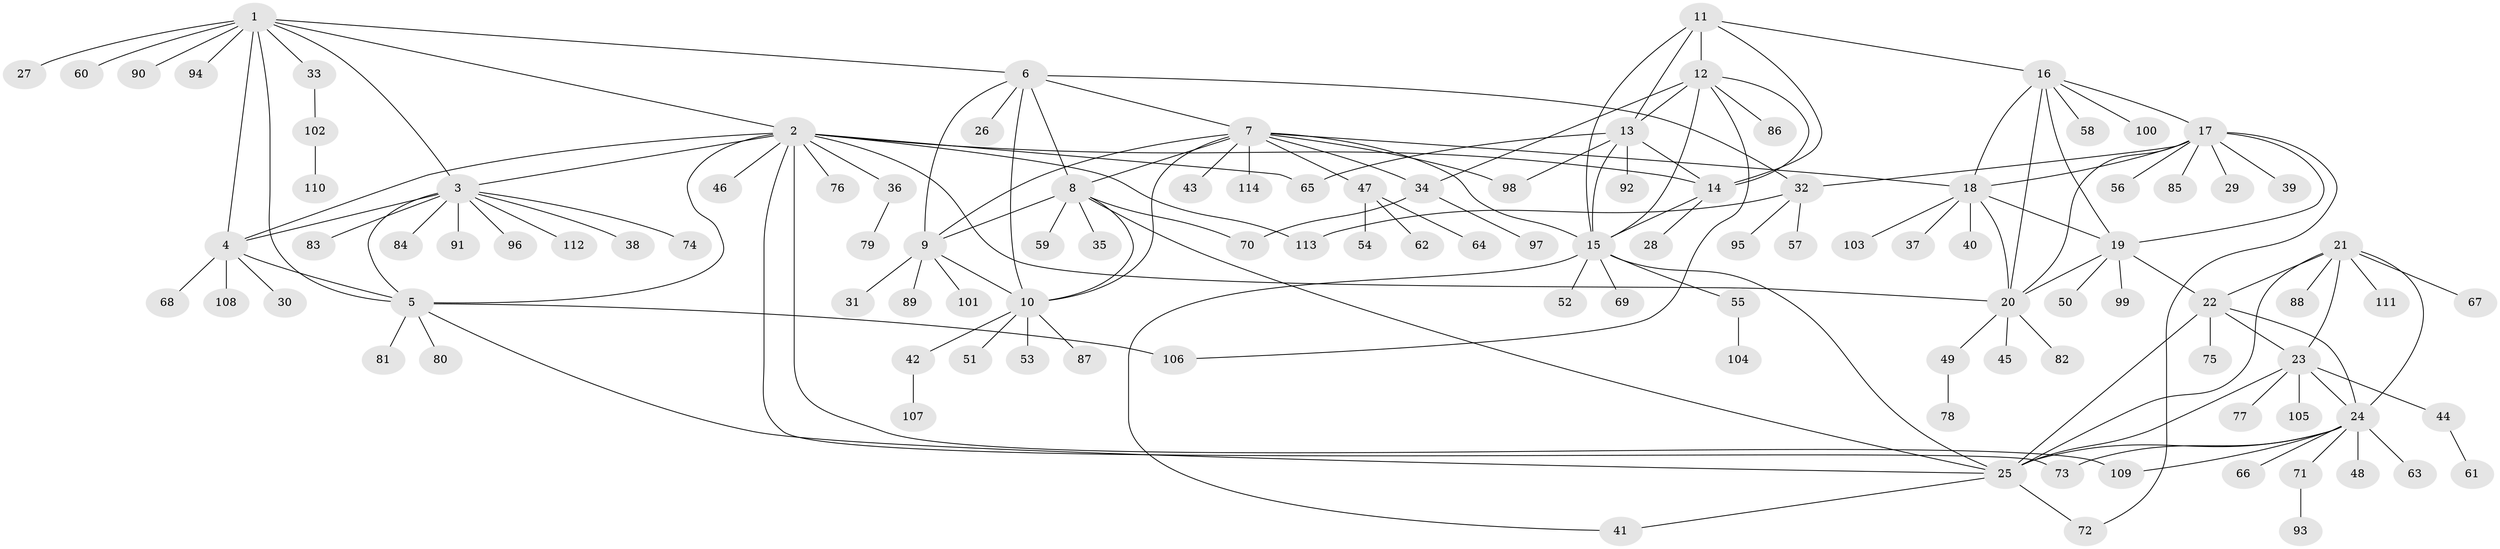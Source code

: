 // Generated by graph-tools (version 1.1) at 2025/11/02/27/25 16:11:35]
// undirected, 114 vertices, 160 edges
graph export_dot {
graph [start="1"]
  node [color=gray90,style=filled];
  1;
  2;
  3;
  4;
  5;
  6;
  7;
  8;
  9;
  10;
  11;
  12;
  13;
  14;
  15;
  16;
  17;
  18;
  19;
  20;
  21;
  22;
  23;
  24;
  25;
  26;
  27;
  28;
  29;
  30;
  31;
  32;
  33;
  34;
  35;
  36;
  37;
  38;
  39;
  40;
  41;
  42;
  43;
  44;
  45;
  46;
  47;
  48;
  49;
  50;
  51;
  52;
  53;
  54;
  55;
  56;
  57;
  58;
  59;
  60;
  61;
  62;
  63;
  64;
  65;
  66;
  67;
  68;
  69;
  70;
  71;
  72;
  73;
  74;
  75;
  76;
  77;
  78;
  79;
  80;
  81;
  82;
  83;
  84;
  85;
  86;
  87;
  88;
  89;
  90;
  91;
  92;
  93;
  94;
  95;
  96;
  97;
  98;
  99;
  100;
  101;
  102;
  103;
  104;
  105;
  106;
  107;
  108;
  109;
  110;
  111;
  112;
  113;
  114;
  1 -- 2;
  1 -- 3;
  1 -- 4;
  1 -- 5;
  1 -- 6;
  1 -- 27;
  1 -- 33;
  1 -- 60;
  1 -- 90;
  1 -- 94;
  2 -- 3;
  2 -- 4;
  2 -- 5;
  2 -- 14;
  2 -- 20;
  2 -- 36;
  2 -- 46;
  2 -- 65;
  2 -- 73;
  2 -- 76;
  2 -- 109;
  2 -- 113;
  3 -- 4;
  3 -- 5;
  3 -- 38;
  3 -- 74;
  3 -- 83;
  3 -- 84;
  3 -- 91;
  3 -- 96;
  3 -- 112;
  4 -- 5;
  4 -- 30;
  4 -- 68;
  4 -- 108;
  5 -- 25;
  5 -- 80;
  5 -- 81;
  5 -- 106;
  6 -- 7;
  6 -- 8;
  6 -- 9;
  6 -- 10;
  6 -- 26;
  6 -- 32;
  7 -- 8;
  7 -- 9;
  7 -- 10;
  7 -- 15;
  7 -- 18;
  7 -- 34;
  7 -- 43;
  7 -- 47;
  7 -- 98;
  7 -- 114;
  8 -- 9;
  8 -- 10;
  8 -- 25;
  8 -- 35;
  8 -- 59;
  8 -- 70;
  9 -- 10;
  9 -- 31;
  9 -- 89;
  9 -- 101;
  10 -- 42;
  10 -- 51;
  10 -- 53;
  10 -- 87;
  11 -- 12;
  11 -- 13;
  11 -- 14;
  11 -- 15;
  11 -- 16;
  12 -- 13;
  12 -- 14;
  12 -- 15;
  12 -- 34;
  12 -- 86;
  12 -- 106;
  13 -- 14;
  13 -- 15;
  13 -- 65;
  13 -- 92;
  13 -- 98;
  14 -- 15;
  14 -- 28;
  15 -- 25;
  15 -- 41;
  15 -- 52;
  15 -- 55;
  15 -- 69;
  16 -- 17;
  16 -- 18;
  16 -- 19;
  16 -- 20;
  16 -- 58;
  16 -- 100;
  17 -- 18;
  17 -- 19;
  17 -- 20;
  17 -- 29;
  17 -- 32;
  17 -- 39;
  17 -- 56;
  17 -- 72;
  17 -- 85;
  18 -- 19;
  18 -- 20;
  18 -- 37;
  18 -- 40;
  18 -- 103;
  19 -- 20;
  19 -- 22;
  19 -- 50;
  19 -- 99;
  20 -- 45;
  20 -- 49;
  20 -- 82;
  21 -- 22;
  21 -- 23;
  21 -- 24;
  21 -- 25;
  21 -- 67;
  21 -- 88;
  21 -- 111;
  22 -- 23;
  22 -- 24;
  22 -- 25;
  22 -- 75;
  23 -- 24;
  23 -- 25;
  23 -- 44;
  23 -- 77;
  23 -- 105;
  24 -- 25;
  24 -- 48;
  24 -- 63;
  24 -- 66;
  24 -- 71;
  24 -- 73;
  24 -- 109;
  25 -- 41;
  25 -- 72;
  32 -- 57;
  32 -- 95;
  32 -- 113;
  33 -- 102;
  34 -- 70;
  34 -- 97;
  36 -- 79;
  42 -- 107;
  44 -- 61;
  47 -- 54;
  47 -- 62;
  47 -- 64;
  49 -- 78;
  55 -- 104;
  71 -- 93;
  102 -- 110;
}
